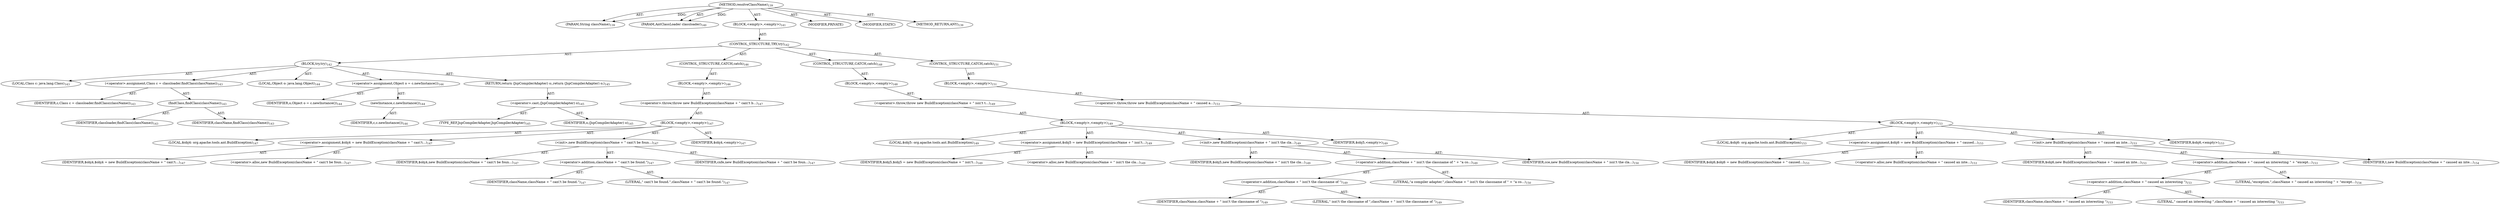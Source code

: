 digraph "resolveClassName" {  
"111669149699" [label = <(METHOD,resolveClassName)<SUB>139</SUB>> ]
"115964116998" [label = <(PARAM,String className)<SUB>139</SUB>> ]
"115964116999" [label = <(PARAM,AntClassLoader classloader)<SUB>140</SUB>> ]
"25769803785" [label = <(BLOCK,&lt;empty&gt;,&lt;empty&gt;)<SUB>141</SUB>> ]
"47244640258" [label = <(CONTROL_STRUCTURE,TRY,try)<SUB>142</SUB>> ]
"25769803786" [label = <(BLOCK,try,try)<SUB>142</SUB>> ]
"94489280516" [label = <(LOCAL,Class c: java.lang.Class)<SUB>143</SUB>> ]
"30064771090" [label = <(&lt;operator&gt;.assignment,Class c = classloader.findClass(className))<SUB>143</SUB>> ]
"68719476757" [label = <(IDENTIFIER,c,Class c = classloader.findClass(className))<SUB>143</SUB>> ]
"30064771091" [label = <(findClass,findClass(className))<SUB>143</SUB>> ]
"68719476758" [label = <(IDENTIFIER,classloader,findClass(className))<SUB>143</SUB>> ]
"68719476759" [label = <(IDENTIFIER,className,findClass(className))<SUB>143</SUB>> ]
"94489280517" [label = <(LOCAL,Object o: java.lang.Object)<SUB>144</SUB>> ]
"30064771092" [label = <(&lt;operator&gt;.assignment,Object o = c.newInstance())<SUB>144</SUB>> ]
"68719476760" [label = <(IDENTIFIER,o,Object o = c.newInstance())<SUB>144</SUB>> ]
"30064771093" [label = <(newInstance,c.newInstance())<SUB>144</SUB>> ]
"68719476761" [label = <(IDENTIFIER,c,c.newInstance())<SUB>144</SUB>> ]
"146028888068" [label = <(RETURN,return (JspCompilerAdapter) o;,return (JspCompilerAdapter) o;)<SUB>145</SUB>> ]
"30064771094" [label = <(&lt;operator&gt;.cast,(JspCompilerAdapter) o)<SUB>145</SUB>> ]
"180388626432" [label = <(TYPE_REF,JspCompilerAdapter,JspCompilerAdapter)<SUB>145</SUB>> ]
"68719476762" [label = <(IDENTIFIER,o,(JspCompilerAdapter) o)<SUB>145</SUB>> ]
"47244640259" [label = <(CONTROL_STRUCTURE,CATCH,catch)<SUB>146</SUB>> ]
"25769803787" [label = <(BLOCK,&lt;empty&gt;,&lt;empty&gt;)<SUB>146</SUB>> ]
"30064771095" [label = <(&lt;operator&gt;.throw,throw new BuildException(className + &quot; can\'t b...)<SUB>147</SUB>> ]
"25769803788" [label = <(BLOCK,&lt;empty&gt;,&lt;empty&gt;)<SUB>147</SUB>> ]
"94489280518" [label = <(LOCAL,$obj4: org.apache.tools.ant.BuildException)<SUB>147</SUB>> ]
"30064771096" [label = <(&lt;operator&gt;.assignment,$obj4 = new BuildException(className + &quot; can\'t...)<SUB>147</SUB>> ]
"68719476763" [label = <(IDENTIFIER,$obj4,$obj4 = new BuildException(className + &quot; can\'t...)<SUB>147</SUB>> ]
"30064771097" [label = <(&lt;operator&gt;.alloc,new BuildException(className + &quot; can\'t be foun...)<SUB>147</SUB>> ]
"30064771098" [label = <(&lt;init&gt;,new BuildException(className + &quot; can\'t be foun...)<SUB>147</SUB>> ]
"68719476764" [label = <(IDENTIFIER,$obj4,new BuildException(className + &quot; can\'t be foun...)<SUB>147</SUB>> ]
"30064771099" [label = <(&lt;operator&gt;.addition,className + &quot; can\'t be found.&quot;)<SUB>147</SUB>> ]
"68719476765" [label = <(IDENTIFIER,className,className + &quot; can\'t be found.&quot;)<SUB>147</SUB>> ]
"90194313219" [label = <(LITERAL,&quot; can\'t be found.&quot;,className + &quot; can\'t be found.&quot;)<SUB>147</SUB>> ]
"68719476766" [label = <(IDENTIFIER,cnfe,new BuildException(className + &quot; can\'t be foun...)<SUB>147</SUB>> ]
"68719476767" [label = <(IDENTIFIER,$obj4,&lt;empty&gt;)<SUB>147</SUB>> ]
"47244640260" [label = <(CONTROL_STRUCTURE,CATCH,catch)<SUB>148</SUB>> ]
"25769803789" [label = <(BLOCK,&lt;empty&gt;,&lt;empty&gt;)<SUB>148</SUB>> ]
"30064771100" [label = <(&lt;operator&gt;.throw,throw new BuildException(className + &quot; isn\'t t...)<SUB>149</SUB>> ]
"25769803790" [label = <(BLOCK,&lt;empty&gt;,&lt;empty&gt;)<SUB>149</SUB>> ]
"94489280519" [label = <(LOCAL,$obj5: org.apache.tools.ant.BuildException)<SUB>149</SUB>> ]
"30064771101" [label = <(&lt;operator&gt;.assignment,$obj5 = new BuildException(className + &quot; isn\'t...)<SUB>149</SUB>> ]
"68719476768" [label = <(IDENTIFIER,$obj5,$obj5 = new BuildException(className + &quot; isn\'t...)<SUB>149</SUB>> ]
"30064771102" [label = <(&lt;operator&gt;.alloc,new BuildException(className + &quot; isn\'t the cla...)<SUB>149</SUB>> ]
"30064771103" [label = <(&lt;init&gt;,new BuildException(className + &quot; isn\'t the cla...)<SUB>149</SUB>> ]
"68719476769" [label = <(IDENTIFIER,$obj5,new BuildException(className + &quot; isn\'t the cla...)<SUB>149</SUB>> ]
"30064771104" [label = <(&lt;operator&gt;.addition,className + &quot; isn\'t the classname of &quot; + &quot;a co...)<SUB>149</SUB>> ]
"30064771105" [label = <(&lt;operator&gt;.addition,className + &quot; isn\'t the classname of &quot;)<SUB>149</SUB>> ]
"68719476770" [label = <(IDENTIFIER,className,className + &quot; isn\'t the classname of &quot;)<SUB>149</SUB>> ]
"90194313220" [label = <(LITERAL,&quot; isn\'t the classname of &quot;,className + &quot; isn\'t the classname of &quot;)<SUB>149</SUB>> ]
"90194313221" [label = <(LITERAL,&quot;a compiler adapter.&quot;,className + &quot; isn\'t the classname of &quot; + &quot;a co...)<SUB>150</SUB>> ]
"68719476771" [label = <(IDENTIFIER,cce,new BuildException(className + &quot; isn\'t the cla...)<SUB>150</SUB>> ]
"68719476772" [label = <(IDENTIFIER,$obj5,&lt;empty&gt;)<SUB>149</SUB>> ]
"47244640261" [label = <(CONTROL_STRUCTURE,CATCH,catch)<SUB>151</SUB>> ]
"25769803791" [label = <(BLOCK,&lt;empty&gt;,&lt;empty&gt;)<SUB>151</SUB>> ]
"30064771106" [label = <(&lt;operator&gt;.throw,throw new BuildException(className + &quot; caused a...)<SUB>153</SUB>> ]
"25769803792" [label = <(BLOCK,&lt;empty&gt;,&lt;empty&gt;)<SUB>153</SUB>> ]
"94489280520" [label = <(LOCAL,$obj6: org.apache.tools.ant.BuildException)<SUB>153</SUB>> ]
"30064771107" [label = <(&lt;operator&gt;.assignment,$obj6 = new BuildException(className + &quot; caused...)<SUB>153</SUB>> ]
"68719476773" [label = <(IDENTIFIER,$obj6,$obj6 = new BuildException(className + &quot; caused...)<SUB>153</SUB>> ]
"30064771108" [label = <(&lt;operator&gt;.alloc,new BuildException(className + &quot; caused an inte...)<SUB>153</SUB>> ]
"30064771109" [label = <(&lt;init&gt;,new BuildException(className + &quot; caused an inte...)<SUB>153</SUB>> ]
"68719476774" [label = <(IDENTIFIER,$obj6,new BuildException(className + &quot; caused an inte...)<SUB>153</SUB>> ]
"30064771110" [label = <(&lt;operator&gt;.addition,className + &quot; caused an interesting &quot; + &quot;except...)<SUB>153</SUB>> ]
"30064771111" [label = <(&lt;operator&gt;.addition,className + &quot; caused an interesting &quot;)<SUB>153</SUB>> ]
"68719476775" [label = <(IDENTIFIER,className,className + &quot; caused an interesting &quot;)<SUB>153</SUB>> ]
"90194313222" [label = <(LITERAL,&quot; caused an interesting &quot;,className + &quot; caused an interesting &quot;)<SUB>153</SUB>> ]
"90194313223" [label = <(LITERAL,&quot;exception.&quot;,className + &quot; caused an interesting &quot; + &quot;except...)<SUB>154</SUB>> ]
"68719476776" [label = <(IDENTIFIER,t,new BuildException(className + &quot; caused an inte...)<SUB>154</SUB>> ]
"68719476777" [label = <(IDENTIFIER,$obj6,&lt;empty&gt;)<SUB>153</SUB>> ]
"133143986182" [label = <(MODIFIER,PRIVATE)> ]
"133143986183" [label = <(MODIFIER,STATIC)> ]
"128849018883" [label = <(METHOD_RETURN,ANY)<SUB>139</SUB>> ]
  "111669149699" -> "115964116998"  [ label = "AST: "] 
  "111669149699" -> "115964116999"  [ label = "AST: "] 
  "111669149699" -> "25769803785"  [ label = "AST: "] 
  "111669149699" -> "133143986182"  [ label = "AST: "] 
  "111669149699" -> "133143986183"  [ label = "AST: "] 
  "111669149699" -> "128849018883"  [ label = "AST: "] 
  "25769803785" -> "47244640258"  [ label = "AST: "] 
  "47244640258" -> "25769803786"  [ label = "AST: "] 
  "47244640258" -> "47244640259"  [ label = "AST: "] 
  "47244640258" -> "47244640260"  [ label = "AST: "] 
  "47244640258" -> "47244640261"  [ label = "AST: "] 
  "25769803786" -> "94489280516"  [ label = "AST: "] 
  "25769803786" -> "30064771090"  [ label = "AST: "] 
  "25769803786" -> "94489280517"  [ label = "AST: "] 
  "25769803786" -> "30064771092"  [ label = "AST: "] 
  "25769803786" -> "146028888068"  [ label = "AST: "] 
  "30064771090" -> "68719476757"  [ label = "AST: "] 
  "30064771090" -> "30064771091"  [ label = "AST: "] 
  "30064771091" -> "68719476758"  [ label = "AST: "] 
  "30064771091" -> "68719476759"  [ label = "AST: "] 
  "30064771092" -> "68719476760"  [ label = "AST: "] 
  "30064771092" -> "30064771093"  [ label = "AST: "] 
  "30064771093" -> "68719476761"  [ label = "AST: "] 
  "146028888068" -> "30064771094"  [ label = "AST: "] 
  "30064771094" -> "180388626432"  [ label = "AST: "] 
  "30064771094" -> "68719476762"  [ label = "AST: "] 
  "47244640259" -> "25769803787"  [ label = "AST: "] 
  "25769803787" -> "30064771095"  [ label = "AST: "] 
  "30064771095" -> "25769803788"  [ label = "AST: "] 
  "25769803788" -> "94489280518"  [ label = "AST: "] 
  "25769803788" -> "30064771096"  [ label = "AST: "] 
  "25769803788" -> "30064771098"  [ label = "AST: "] 
  "25769803788" -> "68719476767"  [ label = "AST: "] 
  "30064771096" -> "68719476763"  [ label = "AST: "] 
  "30064771096" -> "30064771097"  [ label = "AST: "] 
  "30064771098" -> "68719476764"  [ label = "AST: "] 
  "30064771098" -> "30064771099"  [ label = "AST: "] 
  "30064771098" -> "68719476766"  [ label = "AST: "] 
  "30064771099" -> "68719476765"  [ label = "AST: "] 
  "30064771099" -> "90194313219"  [ label = "AST: "] 
  "47244640260" -> "25769803789"  [ label = "AST: "] 
  "25769803789" -> "30064771100"  [ label = "AST: "] 
  "30064771100" -> "25769803790"  [ label = "AST: "] 
  "25769803790" -> "94489280519"  [ label = "AST: "] 
  "25769803790" -> "30064771101"  [ label = "AST: "] 
  "25769803790" -> "30064771103"  [ label = "AST: "] 
  "25769803790" -> "68719476772"  [ label = "AST: "] 
  "30064771101" -> "68719476768"  [ label = "AST: "] 
  "30064771101" -> "30064771102"  [ label = "AST: "] 
  "30064771103" -> "68719476769"  [ label = "AST: "] 
  "30064771103" -> "30064771104"  [ label = "AST: "] 
  "30064771103" -> "68719476771"  [ label = "AST: "] 
  "30064771104" -> "30064771105"  [ label = "AST: "] 
  "30064771104" -> "90194313221"  [ label = "AST: "] 
  "30064771105" -> "68719476770"  [ label = "AST: "] 
  "30064771105" -> "90194313220"  [ label = "AST: "] 
  "47244640261" -> "25769803791"  [ label = "AST: "] 
  "25769803791" -> "30064771106"  [ label = "AST: "] 
  "30064771106" -> "25769803792"  [ label = "AST: "] 
  "25769803792" -> "94489280520"  [ label = "AST: "] 
  "25769803792" -> "30064771107"  [ label = "AST: "] 
  "25769803792" -> "30064771109"  [ label = "AST: "] 
  "25769803792" -> "68719476777"  [ label = "AST: "] 
  "30064771107" -> "68719476773"  [ label = "AST: "] 
  "30064771107" -> "30064771108"  [ label = "AST: "] 
  "30064771109" -> "68719476774"  [ label = "AST: "] 
  "30064771109" -> "30064771110"  [ label = "AST: "] 
  "30064771109" -> "68719476776"  [ label = "AST: "] 
  "30064771110" -> "30064771111"  [ label = "AST: "] 
  "30064771110" -> "90194313223"  [ label = "AST: "] 
  "30064771111" -> "68719476775"  [ label = "AST: "] 
  "30064771111" -> "90194313222"  [ label = "AST: "] 
  "111669149699" -> "115964116998"  [ label = "DDG: "] 
  "111669149699" -> "115964116999"  [ label = "DDG: "] 
}
